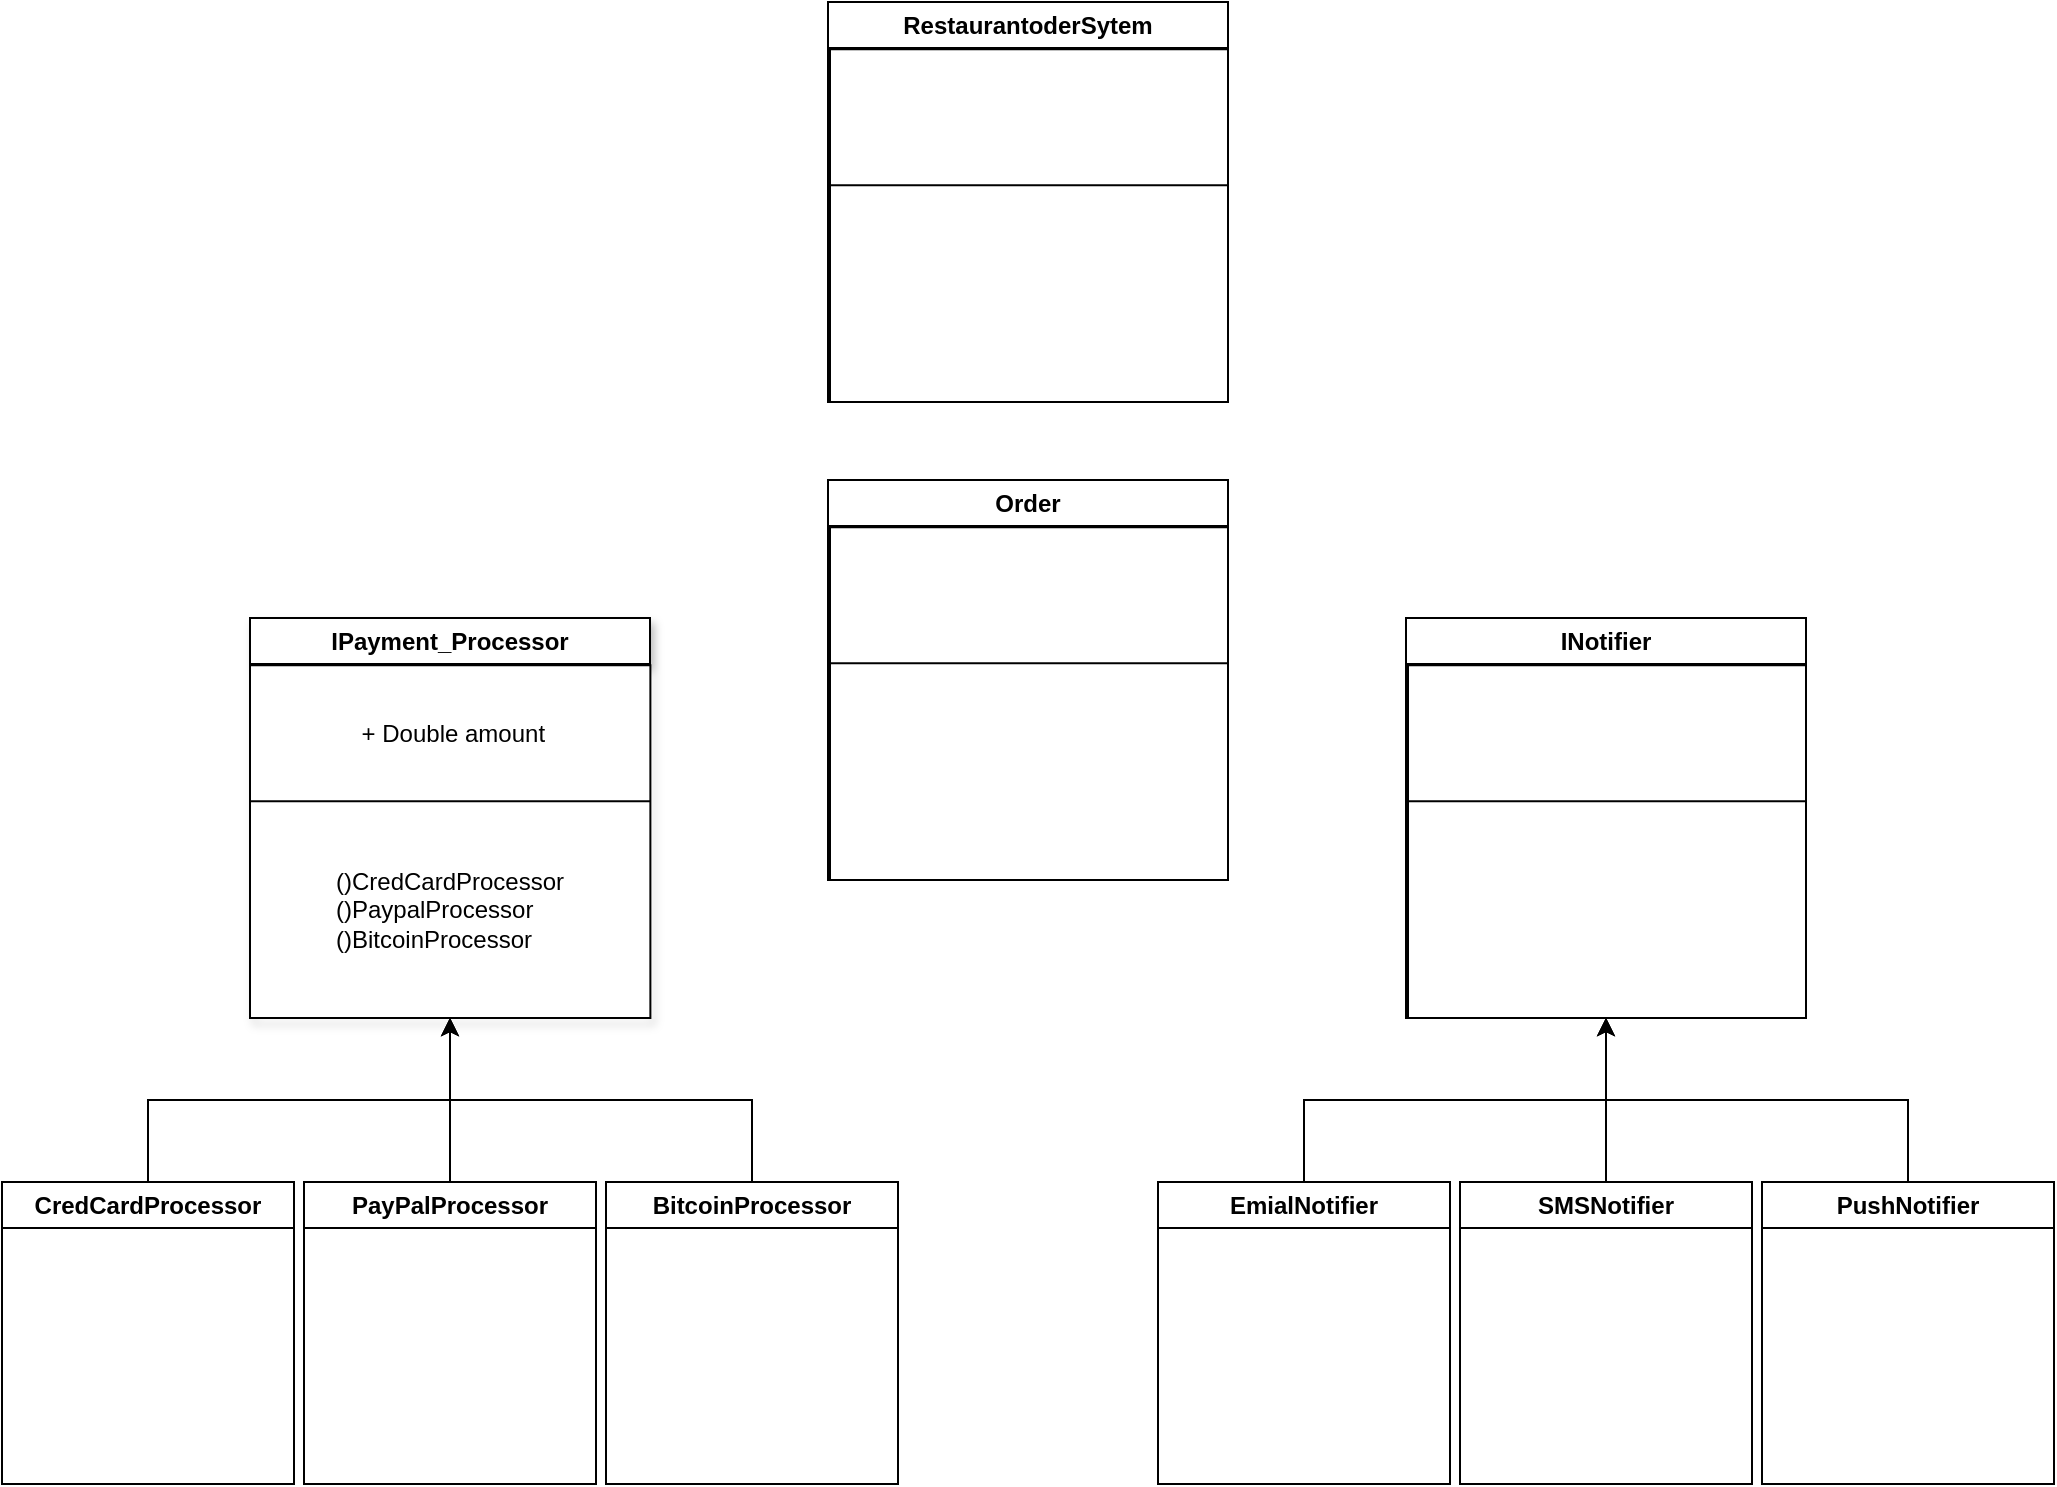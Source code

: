 <mxfile version="24.7.13">
  <diagram name="Página-1" id="HZ1rUr-30hWGzFCj5z9i">
    <mxGraphModel dx="1132" dy="1229" grid="0" gridSize="10" guides="1" tooltips="1" connect="1" arrows="1" fold="1" page="0" pageScale="1" pageWidth="827" pageHeight="1169" math="0" shadow="0">
      <root>
        <mxCell id="0" />
        <mxCell id="1" parent="0" />
        <mxCell id="3Wj5wLLyhkfD9BhVifUG-6" value="INotifier" style="swimlane;whiteSpace=wrap;html=1;" vertex="1" parent="1">
          <mxGeometry x="568" width="200" height="200.003" as="geometry" />
        </mxCell>
        <mxCell id="3Wj5wLLyhkfD9BhVifUG-43" value="" style="shape=table;startSize=0;container=1;collapsible=0;childLayout=tableLayout;" vertex="1" parent="3Wj5wLLyhkfD9BhVifUG-6">
          <mxGeometry x="1" y="23.68" width="199" height="176.323" as="geometry" />
        </mxCell>
        <mxCell id="3Wj5wLLyhkfD9BhVifUG-44" value="" style="shape=tableRow;horizontal=0;startSize=0;swimlaneHead=0;swimlaneBody=0;strokeColor=inherit;top=0;left=0;bottom=0;right=0;collapsible=0;dropTarget=0;fillColor=none;points=[[0,0.5],[1,0.5]];portConstraint=eastwest;" vertex="1" parent="3Wj5wLLyhkfD9BhVifUG-43">
          <mxGeometry width="199" height="68" as="geometry" />
        </mxCell>
        <mxCell id="3Wj5wLLyhkfD9BhVifUG-45" value="" style="shape=partialRectangle;html=1;whiteSpace=wrap;connectable=0;strokeColor=inherit;overflow=hidden;fillColor=none;top=0;left=0;bottom=0;right=0;pointerEvents=1;" vertex="1" parent="3Wj5wLLyhkfD9BhVifUG-44">
          <mxGeometry width="199" height="68" as="geometry">
            <mxRectangle width="199" height="68" as="alternateBounds" />
          </mxGeometry>
        </mxCell>
        <mxCell id="3Wj5wLLyhkfD9BhVifUG-46" value="" style="shape=tableRow;horizontal=0;startSize=0;swimlaneHead=0;swimlaneBody=0;strokeColor=inherit;top=0;left=0;bottom=0;right=0;collapsible=0;dropTarget=0;fillColor=none;points=[[0,0.5],[1,0.5]];portConstraint=eastwest;" vertex="1" parent="3Wj5wLLyhkfD9BhVifUG-43">
          <mxGeometry y="68" width="199" height="108" as="geometry" />
        </mxCell>
        <mxCell id="3Wj5wLLyhkfD9BhVifUG-47" value="" style="shape=partialRectangle;html=1;whiteSpace=wrap;connectable=0;strokeColor=inherit;overflow=hidden;fillColor=none;top=0;left=0;bottom=0;right=0;pointerEvents=1;" vertex="1" parent="3Wj5wLLyhkfD9BhVifUG-46">
          <mxGeometry width="199" height="108" as="geometry">
            <mxRectangle width="199" height="108" as="alternateBounds" />
          </mxGeometry>
        </mxCell>
        <mxCell id="3Wj5wLLyhkfD9BhVifUG-19" style="edgeStyle=orthogonalEdgeStyle;rounded=0;orthogonalLoop=1;jettySize=auto;html=1;entryX=0.5;entryY=1;entryDx=0;entryDy=0;" edge="1" parent="1" source="3Wj5wLLyhkfD9BhVifUG-11" target="3Wj5wLLyhkfD9BhVifUG-5">
          <mxGeometry relative="1" as="geometry" />
        </mxCell>
        <mxCell id="3Wj5wLLyhkfD9BhVifUG-11" value="CredCardProcessor" style="swimlane;whiteSpace=wrap;html=1;startSize=23;" vertex="1" parent="1">
          <mxGeometry x="-134" y="282" width="146" height="151" as="geometry" />
        </mxCell>
        <mxCell id="3Wj5wLLyhkfD9BhVifUG-18" style="edgeStyle=orthogonalEdgeStyle;rounded=0;orthogonalLoop=1;jettySize=auto;html=1;exitX=0.5;exitY=0;exitDx=0;exitDy=0;entryX=0.5;entryY=1;entryDx=0;entryDy=0;" edge="1" parent="1" source="3Wj5wLLyhkfD9BhVifUG-12" target="3Wj5wLLyhkfD9BhVifUG-5">
          <mxGeometry relative="1" as="geometry">
            <mxPoint x="121" y="213" as="targetPoint" />
          </mxGeometry>
        </mxCell>
        <mxCell id="3Wj5wLLyhkfD9BhVifUG-12" value="PayPalProcessor" style="swimlane;whiteSpace=wrap;html=1;" vertex="1" parent="1">
          <mxGeometry x="17" y="282" width="146" height="151" as="geometry" />
        </mxCell>
        <mxCell id="3Wj5wLLyhkfD9BhVifUG-17" style="edgeStyle=orthogonalEdgeStyle;rounded=0;orthogonalLoop=1;jettySize=auto;html=1;exitX=0.5;exitY=0;exitDx=0;exitDy=0;entryX=0.5;entryY=1;entryDx=0;entryDy=0;" edge="1" parent="1" source="3Wj5wLLyhkfD9BhVifUG-13" target="3Wj5wLLyhkfD9BhVifUG-5">
          <mxGeometry relative="1" as="geometry" />
        </mxCell>
        <mxCell id="3Wj5wLLyhkfD9BhVifUG-13" value="BitcoinProcessor" style="swimlane;whiteSpace=wrap;html=1;startSize=23;" vertex="1" parent="1">
          <mxGeometry x="168" y="282" width="146" height="151" as="geometry" />
        </mxCell>
        <mxCell id="3Wj5wLLyhkfD9BhVifUG-21" style="edgeStyle=orthogonalEdgeStyle;rounded=0;orthogonalLoop=1;jettySize=auto;html=1;exitX=0.5;exitY=0;exitDx=0;exitDy=0;entryX=0.5;entryY=1;entryDx=0;entryDy=0;" edge="1" parent="1" source="3Wj5wLLyhkfD9BhVifUG-14" target="3Wj5wLLyhkfD9BhVifUG-6">
          <mxGeometry relative="1" as="geometry">
            <mxPoint x="666.588" y="195.353" as="targetPoint" />
          </mxGeometry>
        </mxCell>
        <mxCell id="3Wj5wLLyhkfD9BhVifUG-14" value="EmialNotifier" style="swimlane;whiteSpace=wrap;html=1;startSize=23;" vertex="1" parent="1">
          <mxGeometry x="444" y="282" width="146" height="151" as="geometry" />
        </mxCell>
        <mxCell id="3Wj5wLLyhkfD9BhVifUG-20" style="edgeStyle=orthogonalEdgeStyle;rounded=0;orthogonalLoop=1;jettySize=auto;html=1;entryX=0.5;entryY=1;entryDx=0;entryDy=0;" edge="1" parent="1" source="3Wj5wLLyhkfD9BhVifUG-15" target="3Wj5wLLyhkfD9BhVifUG-6">
          <mxGeometry relative="1" as="geometry" />
        </mxCell>
        <mxCell id="3Wj5wLLyhkfD9BhVifUG-15" value="SMSNotifier" style="swimlane;whiteSpace=wrap;html=1;" vertex="1" parent="1">
          <mxGeometry x="595" y="282" width="146" height="151" as="geometry" />
        </mxCell>
        <mxCell id="3Wj5wLLyhkfD9BhVifUG-22" style="edgeStyle=orthogonalEdgeStyle;rounded=0;orthogonalLoop=1;jettySize=auto;html=1;entryX=0.5;entryY=1;entryDx=0;entryDy=0;" edge="1" parent="1" source="3Wj5wLLyhkfD9BhVifUG-16" target="3Wj5wLLyhkfD9BhVifUG-6">
          <mxGeometry relative="1" as="geometry" />
        </mxCell>
        <mxCell id="3Wj5wLLyhkfD9BhVifUG-16" value="PushNotifier" style="swimlane;whiteSpace=wrap;html=1;" vertex="1" parent="1">
          <mxGeometry x="746" y="282" width="146" height="151" as="geometry" />
        </mxCell>
        <mxCell id="3Wj5wLLyhkfD9BhVifUG-23" value="RestaurantoderSytem" style="swimlane;whiteSpace=wrap;html=1;startSize=23;" vertex="1" parent="1">
          <mxGeometry x="279" y="-308" width="200" height="200.003" as="geometry" />
        </mxCell>
        <mxCell id="3Wj5wLLyhkfD9BhVifUG-48" value="" style="shape=table;startSize=0;container=1;collapsible=0;childLayout=tableLayout;" vertex="1" parent="3Wj5wLLyhkfD9BhVifUG-23">
          <mxGeometry x="1" y="23.68" width="199" height="176.323" as="geometry" />
        </mxCell>
        <mxCell id="3Wj5wLLyhkfD9BhVifUG-49" value="" style="shape=tableRow;horizontal=0;startSize=0;swimlaneHead=0;swimlaneBody=0;strokeColor=inherit;top=0;left=0;bottom=0;right=0;collapsible=0;dropTarget=0;fillColor=none;points=[[0,0.5],[1,0.5]];portConstraint=eastwest;" vertex="1" parent="3Wj5wLLyhkfD9BhVifUG-48">
          <mxGeometry width="199" height="68" as="geometry" />
        </mxCell>
        <mxCell id="3Wj5wLLyhkfD9BhVifUG-50" value="" style="shape=partialRectangle;html=1;whiteSpace=wrap;connectable=0;strokeColor=inherit;overflow=hidden;fillColor=none;top=0;left=0;bottom=0;right=0;pointerEvents=1;" vertex="1" parent="3Wj5wLLyhkfD9BhVifUG-49">
          <mxGeometry width="199" height="68" as="geometry">
            <mxRectangle width="199" height="68" as="alternateBounds" />
          </mxGeometry>
        </mxCell>
        <mxCell id="3Wj5wLLyhkfD9BhVifUG-51" value="" style="shape=tableRow;horizontal=0;startSize=0;swimlaneHead=0;swimlaneBody=0;strokeColor=inherit;top=0;left=0;bottom=0;right=0;collapsible=0;dropTarget=0;fillColor=none;points=[[0,0.5],[1,0.5]];portConstraint=eastwest;" vertex="1" parent="3Wj5wLLyhkfD9BhVifUG-48">
          <mxGeometry y="68" width="199" height="108" as="geometry" />
        </mxCell>
        <mxCell id="3Wj5wLLyhkfD9BhVifUG-52" value="" style="shape=partialRectangle;html=1;whiteSpace=wrap;connectable=0;strokeColor=inherit;overflow=hidden;fillColor=none;top=0;left=0;bottom=0;right=0;pointerEvents=1;" vertex="1" parent="3Wj5wLLyhkfD9BhVifUG-51">
          <mxGeometry width="199" height="108" as="geometry">
            <mxRectangle width="199" height="108" as="alternateBounds" />
          </mxGeometry>
        </mxCell>
        <mxCell id="3Wj5wLLyhkfD9BhVifUG-24" value="Order" style="swimlane;whiteSpace=wrap;html=1;" vertex="1" parent="1">
          <mxGeometry x="279" y="-69" width="200" height="200.003" as="geometry" />
        </mxCell>
        <mxCell id="3Wj5wLLyhkfD9BhVifUG-38" value="" style="shape=table;startSize=0;container=1;collapsible=0;childLayout=tableLayout;" vertex="1" parent="3Wj5wLLyhkfD9BhVifUG-24">
          <mxGeometry x="1" y="23.68" width="199" height="176.323" as="geometry" />
        </mxCell>
        <mxCell id="3Wj5wLLyhkfD9BhVifUG-39" value="" style="shape=tableRow;horizontal=0;startSize=0;swimlaneHead=0;swimlaneBody=0;strokeColor=inherit;top=0;left=0;bottom=0;right=0;collapsible=0;dropTarget=0;fillColor=none;points=[[0,0.5],[1,0.5]];portConstraint=eastwest;" vertex="1" parent="3Wj5wLLyhkfD9BhVifUG-38">
          <mxGeometry width="199" height="68" as="geometry" />
        </mxCell>
        <mxCell id="3Wj5wLLyhkfD9BhVifUG-40" value="" style="shape=partialRectangle;html=1;whiteSpace=wrap;connectable=0;strokeColor=inherit;overflow=hidden;fillColor=none;top=0;left=0;bottom=0;right=0;pointerEvents=1;" vertex="1" parent="3Wj5wLLyhkfD9BhVifUG-39">
          <mxGeometry width="199" height="68" as="geometry">
            <mxRectangle width="199" height="68" as="alternateBounds" />
          </mxGeometry>
        </mxCell>
        <mxCell id="3Wj5wLLyhkfD9BhVifUG-41" value="" style="shape=tableRow;horizontal=0;startSize=0;swimlaneHead=0;swimlaneBody=0;strokeColor=inherit;top=0;left=0;bottom=0;right=0;collapsible=0;dropTarget=0;fillColor=none;points=[[0,0.5],[1,0.5]];portConstraint=eastwest;" vertex="1" parent="3Wj5wLLyhkfD9BhVifUG-38">
          <mxGeometry y="68" width="199" height="108" as="geometry" />
        </mxCell>
        <mxCell id="3Wj5wLLyhkfD9BhVifUG-42" value="" style="shape=partialRectangle;html=1;whiteSpace=wrap;connectable=0;strokeColor=inherit;overflow=hidden;fillColor=none;top=0;left=0;bottom=0;right=0;pointerEvents=1;" vertex="1" parent="3Wj5wLLyhkfD9BhVifUG-41">
          <mxGeometry width="199" height="108" as="geometry">
            <mxRectangle width="199" height="108" as="alternateBounds" />
          </mxGeometry>
        </mxCell>
        <mxCell id="3Wj5wLLyhkfD9BhVifUG-5" value="IPayment_Processor" style="swimlane;whiteSpace=wrap;html=1;startSize=23;shadow=1;" vertex="1" parent="1">
          <mxGeometry x="-10" width="200" height="200" as="geometry">
            <mxRectangle x="-222" y="86" width="146" height="26" as="alternateBounds" />
          </mxGeometry>
        </mxCell>
        <mxCell id="3Wj5wLLyhkfD9BhVifUG-33" value="" style="shape=table;startSize=0;container=1;collapsible=0;childLayout=tableLayout;" vertex="1" parent="3Wj5wLLyhkfD9BhVifUG-5">
          <mxGeometry y="23.68" width="200.192" height="176.323" as="geometry" />
        </mxCell>
        <mxCell id="3Wj5wLLyhkfD9BhVifUG-34" value="" style="shape=tableRow;horizontal=0;startSize=0;swimlaneHead=0;swimlaneBody=0;strokeColor=inherit;top=0;left=0;bottom=0;right=0;collapsible=0;dropTarget=0;fillColor=none;points=[[0,0.5],[1,0.5]];portConstraint=eastwest;" vertex="1" parent="3Wj5wLLyhkfD9BhVifUG-33">
          <mxGeometry width="200.192" height="68" as="geometry" />
        </mxCell>
        <mxCell id="3Wj5wLLyhkfD9BhVifUG-35" value="&lt;div style=&quot;text-align: justify;&quot;&gt;&lt;span style=&quot;background-color: initial;&quot;&gt;&amp;nbsp;+&amp;nbsp;&lt;/span&gt;&lt;span style=&quot;background-color: initial;&quot;&gt;Double amount&lt;/span&gt;&lt;/div&gt;" style="shape=partialRectangle;html=1;whiteSpace=wrap;connectable=0;strokeColor=inherit;overflow=hidden;fillColor=none;top=0;left=0;bottom=0;right=0;pointerEvents=1;" vertex="1" parent="3Wj5wLLyhkfD9BhVifUG-34">
          <mxGeometry width="200" height="68" as="geometry">
            <mxRectangle width="200" height="68" as="alternateBounds" />
          </mxGeometry>
        </mxCell>
        <mxCell id="3Wj5wLLyhkfD9BhVifUG-36" value="" style="shape=tableRow;horizontal=0;startSize=0;swimlaneHead=0;swimlaneBody=0;strokeColor=inherit;top=0;left=0;bottom=0;right=0;collapsible=0;dropTarget=0;fillColor=none;points=[[0,0.5],[1,0.5]];portConstraint=eastwest;" vertex="1" parent="3Wj5wLLyhkfD9BhVifUG-33">
          <mxGeometry y="68" width="200.192" height="108" as="geometry" />
        </mxCell>
        <mxCell id="3Wj5wLLyhkfD9BhVifUG-37" value="&lt;div style=&quot;text-align: justify;&quot;&gt;&lt;span style=&quot;background-color: initial;&quot;&gt;()CredCardProcessor&lt;/span&gt;&lt;br&gt;&lt;/div&gt;&lt;div style=&quot;text-align: justify;&quot;&gt;&lt;span style=&quot;background-color: initial;&quot;&gt;()PaypalProcessor&lt;/span&gt;&lt;/div&gt;&lt;div style=&quot;text-align: justify;&quot;&gt;&lt;span style=&quot;background-color: initial;&quot;&gt;()BitcoinProcessor&lt;/span&gt;&lt;/div&gt;" style="shape=partialRectangle;html=1;whiteSpace=wrap;connectable=0;strokeColor=inherit;overflow=hidden;fillColor=none;top=0;left=0;bottom=0;right=0;pointerEvents=1;" vertex="1" parent="3Wj5wLLyhkfD9BhVifUG-36">
          <mxGeometry width="200" height="108" as="geometry">
            <mxRectangle width="200" height="108" as="alternateBounds" />
          </mxGeometry>
        </mxCell>
      </root>
    </mxGraphModel>
  </diagram>
</mxfile>
